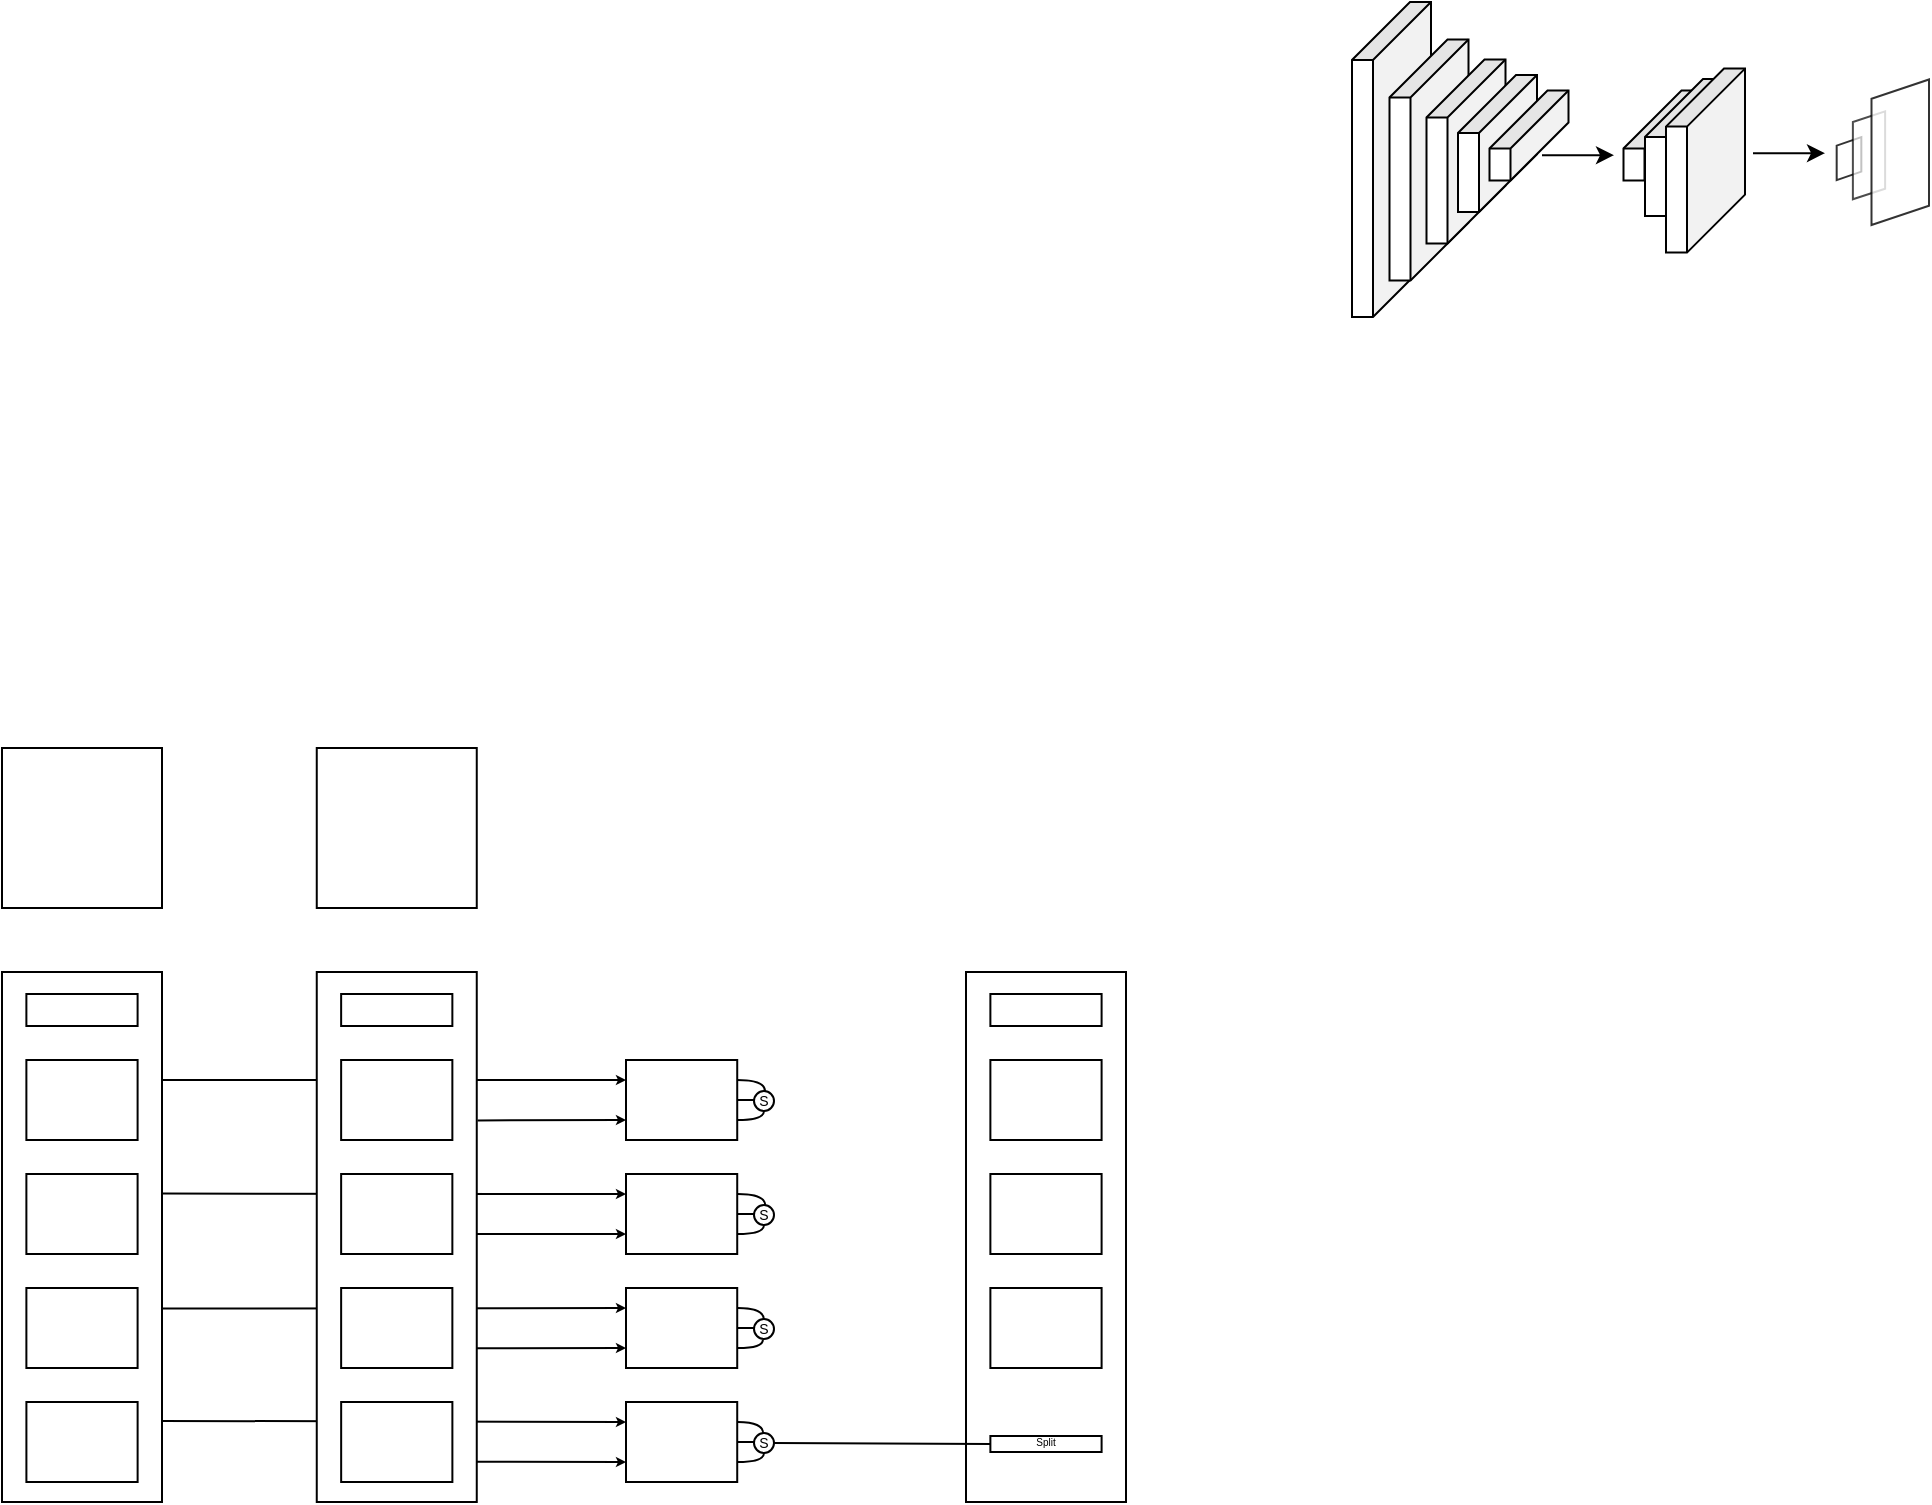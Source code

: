 <mxfile version="24.8.3">
  <diagram name="第 1 页" id="Jaq1JRCkrECC7zMK7oo5">
    <mxGraphModel dx="1462" dy="317" grid="1" gridSize="10" guides="1" tooltips="1" connect="1" arrows="1" fold="1" page="1" pageScale="1" pageWidth="827" pageHeight="1169" background="none" math="0" shadow="0">
      <root>
        <mxCell id="0" />
        <mxCell id="1" parent="0" />
        <mxCell id="ckDsBdBry1wg4cDhe6d8-78" value="" style="endArrow=classic;html=1;rounded=0;endSize=2;entryX=0;entryY=0.25;entryDx=0;entryDy=0;exitX=1.006;exitY=0.635;exitDx=0;exitDy=0;exitPerimeter=0;" edge="1" parent="1" source="ckDsBdBry1wg4cDhe6d8-23" target="ckDsBdBry1wg4cDhe6d8-30">
          <mxGeometry width="50" height="50" relative="1" as="geometry">
            <mxPoint x="-290" y="1568" as="sourcePoint" />
            <mxPoint x="30" y="1570" as="targetPoint" />
          </mxGeometry>
        </mxCell>
        <mxCell id="ckDsBdBry1wg4cDhe6d8-80" value="" style="endArrow=classic;html=1;rounded=0;endSize=2;entryX=0;entryY=0.25;entryDx=0;entryDy=0;exitX=1.004;exitY=0.847;exitDx=0;exitDy=0;exitPerimeter=0;" edge="1" parent="1" source="ckDsBdBry1wg4cDhe6d8-23" target="ckDsBdBry1wg4cDhe6d8-43">
          <mxGeometry width="50" height="50" relative="1" as="geometry">
            <mxPoint x="-290" y="1625" as="sourcePoint" />
            <mxPoint x="52.2" y="1634.86" as="targetPoint" />
          </mxGeometry>
        </mxCell>
        <mxCell id="ckDsBdBry1wg4cDhe6d8-77" value="" style="endArrow=classic;html=1;rounded=0;exitX=1;exitY=0.75;exitDx=0;exitDy=0;curved=0;strokeColor=default;strokeWidth=1;jumpStyle=none;endSize=2;entryX=0;entryY=0.75;entryDx=0;entryDy=0;" edge="1" parent="1" source="ckDsBdBry1wg4cDhe6d8-29" target="ckDsBdBry1wg4cDhe6d8-40">
          <mxGeometry width="50" height="50" relative="1" as="geometry">
            <mxPoint x="-134.62" y="1532.43" as="sourcePoint" />
            <mxPoint x="-25.62" y="1530" as="targetPoint" />
          </mxGeometry>
        </mxCell>
        <mxCell id="ckDsBdBry1wg4cDhe6d8-76" value="" style="endArrow=classic;html=1;rounded=0;endSize=2;entryX=0;entryY=0.25;entryDx=0;entryDy=0;exitX=0.999;exitY=0.418;exitDx=0;exitDy=0;exitPerimeter=0;" edge="1" parent="1" source="ckDsBdBry1wg4cDhe6d8-23" target="ckDsBdBry1wg4cDhe6d8-40">
          <mxGeometry width="50" height="50" relative="1" as="geometry">
            <mxPoint x="-290" y="1511" as="sourcePoint" />
            <mxPoint x="30" y="1510" as="targetPoint" />
          </mxGeometry>
        </mxCell>
        <mxCell id="ckDsBdBry1wg4cDhe6d8-48" value="" style="endArrow=classic;html=1;rounded=0;exitX=1;exitY=0.25;exitDx=0;exitDy=0;entryX=0;entryY=0.25;entryDx=0;entryDy=0;endSize=2;" edge="1" parent="1" target="ckDsBdBry1wg4cDhe6d8-39">
          <mxGeometry width="50" height="50" relative="1" as="geometry">
            <mxPoint x="-359.81" y="1454" as="sourcePoint" />
            <mxPoint x="-15.61" y="1454" as="targetPoint" />
          </mxGeometry>
        </mxCell>
        <mxCell id="ckDsBdBry1wg4cDhe6d8-1" value="" style="shape=cube;whiteSpace=wrap;html=1;boundedLbl=1;backgroundOutline=1;darkOpacity=0.05;darkOpacity2=0.1;size=29;rotation=90;" vertex="1" parent="1">
          <mxGeometry x="244" y="974" width="157.5" height="39.5" as="geometry" />
        </mxCell>
        <mxCell id="ckDsBdBry1wg4cDhe6d8-2" value="" style="shape=cube;whiteSpace=wrap;html=1;boundedLbl=1;backgroundOutline=1;darkOpacity=0.05;darkOpacity2=0.1;size=29;rotation=90;" vertex="1" parent="1">
          <mxGeometry x="281.25" y="974.25" width="120.5" height="39.5" as="geometry" />
        </mxCell>
        <mxCell id="ckDsBdBry1wg4cDhe6d8-3" value="" style="shape=cube;whiteSpace=wrap;html=1;boundedLbl=1;backgroundOutline=1;darkOpacity=0.05;darkOpacity2=0.1;size=29;rotation=90;" vertex="1" parent="1">
          <mxGeometry x="314" y="970" width="92" height="39.5" as="geometry" />
        </mxCell>
        <mxCell id="ckDsBdBry1wg4cDhe6d8-4" value="" style="shape=cube;whiteSpace=wrap;html=1;boundedLbl=1;backgroundOutline=1;darkOpacity=0.05;darkOpacity2=0.1;size=29;rotation=90;" vertex="1" parent="1">
          <mxGeometry x="341.5" y="966" width="68.5" height="39.5" as="geometry" />
        </mxCell>
        <mxCell id="ckDsBdBry1wg4cDhe6d8-5" value="" style="shape=cube;whiteSpace=wrap;html=1;boundedLbl=1;backgroundOutline=1;darkOpacity=0.05;darkOpacity2=0.1;size=29;rotation=90;" vertex="1" parent="1">
          <mxGeometry x="369" y="962" width="45" height="39.5" as="geometry" />
        </mxCell>
        <mxCell id="ckDsBdBry1wg4cDhe6d8-6" value="" style="shape=cube;whiteSpace=wrap;html=1;boundedLbl=1;backgroundOutline=1;darkOpacity=0.05;darkOpacity2=0.1;size=29;rotation=90;" vertex="1" parent="1">
          <mxGeometry x="436" y="962" width="45" height="39.5" as="geometry" />
        </mxCell>
        <mxCell id="ckDsBdBry1wg4cDhe6d8-7" value="" style="shape=cube;whiteSpace=wrap;html=1;boundedLbl=1;backgroundOutline=1;darkOpacity=0.05;darkOpacity2=0.1;size=29;rotation=90;" vertex="1" parent="1">
          <mxGeometry x="435" y="968" width="68.5" height="39.5" as="geometry" />
        </mxCell>
        <mxCell id="ckDsBdBry1wg4cDhe6d8-8" value="" style="shape=cube;whiteSpace=wrap;html=1;boundedLbl=1;backgroundOutline=1;darkOpacity=0.05;darkOpacity2=0.1;size=29;rotation=90;" vertex="1" parent="1">
          <mxGeometry x="446.5" y="967" width="68.5" height="37.5" as="geometry" />
        </mxCell>
        <mxCell id="ckDsBdBry1wg4cDhe6d8-9" value="" style="shape=cube;whiteSpace=wrap;html=1;boundedLbl=1;backgroundOutline=1;darkOpacity=0.05;darkOpacity2=0.1;size=29;rotation=90;" vertex="1" parent="1">
          <mxGeometry x="433.75" y="974.55" width="92" height="39.5" as="geometry" />
        </mxCell>
        <mxCell id="ckDsBdBry1wg4cDhe6d8-10" value="" style="endArrow=classic;html=1;rounded=0;" edge="1" parent="1">
          <mxGeometry width="50" height="50" relative="1" as="geometry">
            <mxPoint x="398" y="991.58" as="sourcePoint" />
            <mxPoint x="434" y="991.58" as="targetPoint" />
          </mxGeometry>
        </mxCell>
        <mxCell id="ckDsBdBry1wg4cDhe6d8-11" value="" style="endArrow=classic;html=1;rounded=0;" edge="1" parent="1">
          <mxGeometry width="50" height="50" relative="1" as="geometry">
            <mxPoint x="503.5" y="990.58" as="sourcePoint" />
            <mxPoint x="539.5" y="990.58" as="targetPoint" />
          </mxGeometry>
        </mxCell>
        <mxCell id="ckDsBdBry1wg4cDhe6d8-12" value="" style="shape=parallelogram;perimeter=parallelogramPerimeter;whiteSpace=wrap;html=1;fixedSize=1;rotation=90;flipH=1;size=4.25;opacity=80;" vertex="1" parent="1">
          <mxGeometry x="540.75" y="987.14" width="21.5" height="12.32" as="geometry" />
        </mxCell>
        <mxCell id="ckDsBdBry1wg4cDhe6d8-13" value="" style="shape=parallelogram;perimeter=parallelogramPerimeter;whiteSpace=wrap;html=1;fixedSize=1;rotation=90;flipH=1;size=5.317;textOpacity=10;opacity=70;" vertex="1" parent="1">
          <mxGeometry x="539.5" y="983.59" width="44" height="16.12" as="geometry" />
        </mxCell>
        <mxCell id="ckDsBdBry1wg4cDhe6d8-14" value="" style="shape=parallelogram;perimeter=parallelogramPerimeter;whiteSpace=wrap;html=1;fixedSize=1;rotation=90;flipH=1;size=9.625;textOpacity=0;opacity=80;" vertex="1" parent="1">
          <mxGeometry x="540.75" y="975.75" width="72.75" height="28.75" as="geometry" />
        </mxCell>
        <mxCell id="ckDsBdBry1wg4cDhe6d8-15" value="" style="whiteSpace=wrap;html=1;aspect=fixed;" vertex="1" parent="1">
          <mxGeometry x="-372" y="1288" width="80" height="80" as="geometry" />
        </mxCell>
        <mxCell id="ckDsBdBry1wg4cDhe6d8-16" value="" style="whiteSpace=wrap;html=1;aspect=fixed;" vertex="1" parent="1">
          <mxGeometry x="-214.62" y="1288" width="80" height="80" as="geometry" />
        </mxCell>
        <mxCell id="ckDsBdBry1wg4cDhe6d8-105" style="edgeStyle=orthogonalEdgeStyle;curved=1;rounded=0;orthogonalLoop=1;jettySize=auto;html=1;exitX=1;exitY=0.5;exitDx=0;exitDy=0;entryX=0;entryY=0.5;entryDx=0;entryDy=0;endArrow=none;endFill=0;" edge="1" parent="1" source="ckDsBdBry1wg4cDhe6d8-39" target="ckDsBdBry1wg4cDhe6d8-85">
          <mxGeometry relative="1" as="geometry" />
        </mxCell>
        <mxCell id="ckDsBdBry1wg4cDhe6d8-108" style="edgeStyle=orthogonalEdgeStyle;curved=1;rounded=0;orthogonalLoop=1;jettySize=auto;html=1;exitX=1;exitY=0.75;exitDx=0;exitDy=0;endArrow=none;endFill=0;entryX=0.5;entryY=1;entryDx=0;entryDy=0;" edge="1" parent="1" source="ckDsBdBry1wg4cDhe6d8-39" target="ckDsBdBry1wg4cDhe6d8-83">
          <mxGeometry relative="1" as="geometry">
            <mxPoint x="10" y="1480" as="targetPoint" />
          </mxGeometry>
        </mxCell>
        <mxCell id="ckDsBdBry1wg4cDhe6d8-39" value="" style="rounded=0;whiteSpace=wrap;html=1;" vertex="1" parent="1">
          <mxGeometry x="-60.0" y="1444" width="55.61" height="40" as="geometry" />
        </mxCell>
        <mxCell id="ckDsBdBry1wg4cDhe6d8-40" value="" style="rounded=0;whiteSpace=wrap;html=1;" vertex="1" parent="1">
          <mxGeometry x="-60.0" y="1501" width="55.61" height="40" as="geometry" />
        </mxCell>
        <mxCell id="ckDsBdBry1wg4cDhe6d8-26" value="" style="rounded=0;whiteSpace=wrap;html=1;" vertex="1" parent="1">
          <mxGeometry x="-214.62" y="1400" width="80" height="265" as="geometry" />
        </mxCell>
        <mxCell id="ckDsBdBry1wg4cDhe6d8-27" value="" style="rounded=0;whiteSpace=wrap;html=1;" vertex="1" parent="1">
          <mxGeometry x="-202.43" y="1411" width="55.61" height="16" as="geometry" />
        </mxCell>
        <mxCell id="ckDsBdBry1wg4cDhe6d8-28" value="" style="rounded=0;whiteSpace=wrap;html=1;" vertex="1" parent="1">
          <mxGeometry x="-202.43" y="1444" width="55.61" height="40" as="geometry" />
        </mxCell>
        <mxCell id="ckDsBdBry1wg4cDhe6d8-29" value="" style="rounded=0;whiteSpace=wrap;html=1;" vertex="1" parent="1">
          <mxGeometry x="-202.43" y="1501" width="55.61" height="40" as="geometry" />
        </mxCell>
        <mxCell id="ckDsBdBry1wg4cDhe6d8-30" value="" style="rounded=0;whiteSpace=wrap;html=1;" vertex="1" parent="1">
          <mxGeometry x="-60.0" y="1558" width="55.61" height="40" as="geometry" />
        </mxCell>
        <mxCell id="ckDsBdBry1wg4cDhe6d8-31" value="" style="rounded=0;whiteSpace=wrap;html=1;" vertex="1" parent="1">
          <mxGeometry x="-202.42" y="1615" width="55.61" height="40" as="geometry" />
        </mxCell>
        <mxCell id="ckDsBdBry1wg4cDhe6d8-42" value="" style="rounded=0;whiteSpace=wrap;html=1;" vertex="1" parent="1">
          <mxGeometry x="-202.43" y="1558" width="55.61" height="40" as="geometry" />
        </mxCell>
        <mxCell id="ckDsBdBry1wg4cDhe6d8-23" value="" style="rounded=0;whiteSpace=wrap;html=1;" vertex="1" parent="1">
          <mxGeometry x="-372" y="1400" width="80" height="265" as="geometry" />
        </mxCell>
        <mxCell id="ckDsBdBry1wg4cDhe6d8-17" value="" style="rounded=0;whiteSpace=wrap;html=1;" vertex="1" parent="1">
          <mxGeometry x="-359.81" y="1411" width="55.61" height="16" as="geometry" />
        </mxCell>
        <mxCell id="ckDsBdBry1wg4cDhe6d8-18" value="" style="rounded=0;whiteSpace=wrap;html=1;" vertex="1" parent="1">
          <mxGeometry x="-359.81" y="1444" width="55.61" height="40" as="geometry" />
        </mxCell>
        <mxCell id="ckDsBdBry1wg4cDhe6d8-19" value="" style="rounded=0;whiteSpace=wrap;html=1;" vertex="1" parent="1">
          <mxGeometry x="-359.81" y="1501" width="55.61" height="40" as="geometry" />
        </mxCell>
        <mxCell id="ckDsBdBry1wg4cDhe6d8-20" value="" style="rounded=0;whiteSpace=wrap;html=1;" vertex="1" parent="1">
          <mxGeometry x="-359.81" y="1558" width="55.61" height="40" as="geometry" />
        </mxCell>
        <mxCell id="ckDsBdBry1wg4cDhe6d8-21" value="" style="rounded=0;whiteSpace=wrap;html=1;" vertex="1" parent="1">
          <mxGeometry x="-359.8" y="1615" width="55.61" height="40" as="geometry" />
        </mxCell>
        <mxCell id="ckDsBdBry1wg4cDhe6d8-43" value="" style="rounded=0;whiteSpace=wrap;html=1;" vertex="1" parent="1">
          <mxGeometry x="-60.0" y="1615" width="55.61" height="40" as="geometry" />
        </mxCell>
        <mxCell id="ckDsBdBry1wg4cDhe6d8-49" value="" style="endArrow=classic;html=1;rounded=0;entryX=0;entryY=0.75;entryDx=0;entryDy=0;exitX=1.005;exitY=0.28;exitDx=0;exitDy=0;exitPerimeter=0;curved=0;strokeColor=default;strokeWidth=1;jumpStyle=none;endSize=2;" edge="1" parent="1" source="ckDsBdBry1wg4cDhe6d8-26" target="ckDsBdBry1wg4cDhe6d8-39">
          <mxGeometry width="50" height="50" relative="1" as="geometry">
            <mxPoint x="-135.62" y="1474" as="sourcePoint" />
            <mxPoint x="-42.52" y="1510" as="targetPoint" />
          </mxGeometry>
        </mxCell>
        <mxCell id="ckDsBdBry1wg4cDhe6d8-79" value="" style="endArrow=classic;html=1;rounded=0;entryX=0;entryY=0.75;entryDx=0;entryDy=0;exitX=0.999;exitY=0.71;exitDx=0;exitDy=0;exitPerimeter=0;curved=0;strokeColor=default;strokeWidth=1;jumpStyle=none;endSize=2;" edge="1" parent="1" source="ckDsBdBry1wg4cDhe6d8-26" target="ckDsBdBry1wg4cDhe6d8-30">
          <mxGeometry width="50" height="50" relative="1" as="geometry">
            <mxPoint x="-134.62" y="1590" as="sourcePoint" />
            <mxPoint x="-15.62" y="1590" as="targetPoint" />
          </mxGeometry>
        </mxCell>
        <mxCell id="ckDsBdBry1wg4cDhe6d8-81" value="" style="endArrow=classic;html=1;rounded=0;endSize=2;entryX=0;entryY=0.75;entryDx=0;entryDy=0;exitX=1.001;exitY=0.924;exitDx=0;exitDy=0;exitPerimeter=0;" edge="1" parent="1" source="ckDsBdBry1wg4cDhe6d8-26" target="ckDsBdBry1wg4cDhe6d8-43">
          <mxGeometry width="50" height="50" relative="1" as="geometry">
            <mxPoint x="-125.62" y="1645" as="sourcePoint" />
            <mxPoint x="-43.62" y="1650" as="targetPoint" />
          </mxGeometry>
        </mxCell>
        <mxCell id="ckDsBdBry1wg4cDhe6d8-90" value="" style="group" vertex="1" connectable="0" parent="1">
          <mxGeometry x="4.0" y="1457" width="10" height="12.5" as="geometry" />
        </mxCell>
        <mxCell id="ckDsBdBry1wg4cDhe6d8-85" value="" style="ellipse;whiteSpace=wrap;html=1;aspect=fixed;" vertex="1" parent="ckDsBdBry1wg4cDhe6d8-90">
          <mxGeometry y="2.5" width="10" height="10" as="geometry" />
        </mxCell>
        <mxCell id="ckDsBdBry1wg4cDhe6d8-83" value="&lt;font style=&quot;font-size: 7px;&quot;&gt;S&lt;/font&gt;" style="text;html=1;align=center;verticalAlign=middle;whiteSpace=wrap;rounded=0;" vertex="1" parent="ckDsBdBry1wg4cDhe6d8-90">
          <mxGeometry x="1.88" width="6.25" height="12.5" as="geometry" />
        </mxCell>
        <mxCell id="ckDsBdBry1wg4cDhe6d8-130" style="edgeStyle=orthogonalEdgeStyle;curved=1;rounded=0;orthogonalLoop=1;jettySize=auto;html=1;exitX=1;exitY=0.25;exitDx=0;exitDy=0;endArrow=none;endFill=0;entryX=0.58;entryY=0.205;entryDx=0;entryDy=0;entryPerimeter=0;" edge="1" parent="1" source="ckDsBdBry1wg4cDhe6d8-39" target="ckDsBdBry1wg4cDhe6d8-83">
          <mxGeometry relative="1" as="geometry">
            <mxPoint x="20" y="1460" as="targetPoint" />
            <Array as="points">
              <mxPoint x="9" y="1454" />
            </Array>
          </mxGeometry>
        </mxCell>
        <mxCell id="ckDsBdBry1wg4cDhe6d8-117" style="edgeStyle=orthogonalEdgeStyle;curved=1;rounded=0;orthogonalLoop=1;jettySize=auto;html=1;exitX=1;exitY=0.5;exitDx=0;exitDy=0;entryX=0;entryY=0.5;entryDx=0;entryDy=0;endArrow=none;endFill=0;" edge="1" parent="1" target="ckDsBdBry1wg4cDhe6d8-120">
          <mxGeometry relative="1" as="geometry">
            <mxPoint x="-4" y="1521" as="sourcePoint" />
          </mxGeometry>
        </mxCell>
        <mxCell id="ckDsBdBry1wg4cDhe6d8-118" style="edgeStyle=orthogonalEdgeStyle;curved=1;rounded=0;orthogonalLoop=1;jettySize=auto;html=1;exitX=1;exitY=0.75;exitDx=0;exitDy=0;entryX=0.5;entryY=1;entryDx=0;entryDy=0;endArrow=none;endFill=0;" edge="1" parent="1" target="ckDsBdBry1wg4cDhe6d8-121">
          <mxGeometry relative="1" as="geometry">
            <mxPoint x="-4" y="1531" as="sourcePoint" />
          </mxGeometry>
        </mxCell>
        <mxCell id="ckDsBdBry1wg4cDhe6d8-119" value="" style="group" vertex="1" connectable="0" parent="1">
          <mxGeometry x="4.0" y="1514" width="10" height="12.5" as="geometry" />
        </mxCell>
        <mxCell id="ckDsBdBry1wg4cDhe6d8-120" value="" style="ellipse;whiteSpace=wrap;html=1;aspect=fixed;" vertex="1" parent="ckDsBdBry1wg4cDhe6d8-119">
          <mxGeometry y="2.5" width="10" height="10" as="geometry" />
        </mxCell>
        <mxCell id="ckDsBdBry1wg4cDhe6d8-121" value="&lt;font style=&quot;font-size: 7px;&quot;&gt;S&lt;/font&gt;" style="text;html=1;align=center;verticalAlign=middle;whiteSpace=wrap;rounded=0;" vertex="1" parent="ckDsBdBry1wg4cDhe6d8-119">
          <mxGeometry x="1.88" width="6.25" height="12.5" as="geometry" />
        </mxCell>
        <mxCell id="ckDsBdBry1wg4cDhe6d8-122" style="edgeStyle=orthogonalEdgeStyle;curved=1;rounded=0;orthogonalLoop=1;jettySize=auto;html=1;exitX=1;exitY=0.25;exitDx=0;exitDy=0;endArrow=none;endFill=0;entryX=0.598;entryY=0.222;entryDx=0;entryDy=0;entryPerimeter=0;" edge="1" parent="1" target="ckDsBdBry1wg4cDhe6d8-121">
          <mxGeometry relative="1" as="geometry">
            <mxPoint x="-4" y="1511" as="sourcePoint" />
            <mxPoint x="9" y="1517" as="targetPoint" />
            <Array as="points">
              <mxPoint x="10" y="1511" />
            </Array>
          </mxGeometry>
        </mxCell>
        <mxCell id="ckDsBdBry1wg4cDhe6d8-132" value="" style="group" vertex="1" connectable="0" parent="1">
          <mxGeometry x="-4" y="1568" width="18.0" height="20" as="geometry" />
        </mxCell>
        <mxCell id="ckDsBdBry1wg4cDhe6d8-124" style="edgeStyle=orthogonalEdgeStyle;curved=1;rounded=0;orthogonalLoop=1;jettySize=auto;html=1;exitX=1;exitY=0.5;exitDx=0;exitDy=0;entryX=0;entryY=0.5;entryDx=0;entryDy=0;endArrow=none;endFill=0;" edge="1" parent="ckDsBdBry1wg4cDhe6d8-132" target="ckDsBdBry1wg4cDhe6d8-127">
          <mxGeometry relative="1" as="geometry">
            <mxPoint y="10" as="sourcePoint" />
          </mxGeometry>
        </mxCell>
        <mxCell id="ckDsBdBry1wg4cDhe6d8-125" style="edgeStyle=orthogonalEdgeStyle;curved=1;rounded=0;orthogonalLoop=1;jettySize=auto;html=1;exitX=1;exitY=0.75;exitDx=0;exitDy=0;entryX=0.413;entryY=1.029;entryDx=0;entryDy=0;endArrow=none;endFill=0;entryPerimeter=0;" edge="1" parent="ckDsBdBry1wg4cDhe6d8-132" target="ckDsBdBry1wg4cDhe6d8-128">
          <mxGeometry relative="1" as="geometry">
            <mxPoint y="20" as="sourcePoint" />
          </mxGeometry>
        </mxCell>
        <mxCell id="ckDsBdBry1wg4cDhe6d8-126" value="" style="group" vertex="1" connectable="0" parent="ckDsBdBry1wg4cDhe6d8-132">
          <mxGeometry x="8.0" y="3" width="10" height="12.5" as="geometry" />
        </mxCell>
        <mxCell id="ckDsBdBry1wg4cDhe6d8-127" value="" style="ellipse;whiteSpace=wrap;html=1;aspect=fixed;" vertex="1" parent="ckDsBdBry1wg4cDhe6d8-126">
          <mxGeometry y="2.5" width="10" height="10" as="geometry" />
        </mxCell>
        <mxCell id="ckDsBdBry1wg4cDhe6d8-128" value="&lt;font style=&quot;font-size: 7px;&quot;&gt;S&lt;/font&gt;" style="text;html=1;align=center;verticalAlign=middle;whiteSpace=wrap;rounded=0;" vertex="1" parent="ckDsBdBry1wg4cDhe6d8-126">
          <mxGeometry x="1.88" width="6.25" height="12.5" as="geometry" />
        </mxCell>
        <mxCell id="ckDsBdBry1wg4cDhe6d8-129" style="edgeStyle=orthogonalEdgeStyle;curved=1;rounded=0;orthogonalLoop=1;jettySize=auto;html=1;exitX=1;exitY=0.25;exitDx=0;exitDy=0;endArrow=none;endFill=0;" edge="1" parent="ckDsBdBry1wg4cDhe6d8-132">
          <mxGeometry relative="1" as="geometry">
            <mxPoint as="sourcePoint" />
            <mxPoint x="13" y="6" as="targetPoint" />
          </mxGeometry>
        </mxCell>
        <mxCell id="ckDsBdBry1wg4cDhe6d8-133" style="edgeStyle=orthogonalEdgeStyle;curved=1;rounded=0;orthogonalLoop=1;jettySize=auto;html=1;exitX=1;exitY=0.5;exitDx=0;exitDy=0;entryX=0;entryY=0.5;entryDx=0;entryDy=0;endArrow=none;endFill=0;" edge="1" parent="1" target="ckDsBdBry1wg4cDhe6d8-136">
          <mxGeometry relative="1" as="geometry">
            <mxPoint x="-4" y="1635" as="sourcePoint" />
          </mxGeometry>
        </mxCell>
        <mxCell id="ckDsBdBry1wg4cDhe6d8-134" style="edgeStyle=orthogonalEdgeStyle;curved=1;rounded=0;orthogonalLoop=1;jettySize=auto;html=1;exitX=1;exitY=0.75;exitDx=0;exitDy=0;entryX=0.5;entryY=1;entryDx=0;entryDy=0;endArrow=none;endFill=0;" edge="1" parent="1" target="ckDsBdBry1wg4cDhe6d8-137">
          <mxGeometry relative="1" as="geometry">
            <mxPoint x="-4" y="1645" as="sourcePoint" />
          </mxGeometry>
        </mxCell>
        <mxCell id="ckDsBdBry1wg4cDhe6d8-135" value="" style="group" vertex="1" connectable="0" parent="1">
          <mxGeometry x="4.0" y="1628" width="10" height="12.5" as="geometry" />
        </mxCell>
        <mxCell id="ckDsBdBry1wg4cDhe6d8-136" value="" style="ellipse;whiteSpace=wrap;html=1;aspect=fixed;" vertex="1" parent="ckDsBdBry1wg4cDhe6d8-135">
          <mxGeometry y="2.5" width="10" height="10" as="geometry" />
        </mxCell>
        <mxCell id="ckDsBdBry1wg4cDhe6d8-137" value="&lt;font style=&quot;font-size: 7px;&quot;&gt;S&lt;/font&gt;" style="text;html=1;align=center;verticalAlign=middle;whiteSpace=wrap;rounded=0;" vertex="1" parent="ckDsBdBry1wg4cDhe6d8-135">
          <mxGeometry x="1.88" width="6.25" height="12.5" as="geometry" />
        </mxCell>
        <mxCell id="ckDsBdBry1wg4cDhe6d8-138" style="edgeStyle=orthogonalEdgeStyle;curved=1;rounded=0;orthogonalLoop=1;jettySize=auto;html=1;exitX=1;exitY=0.25;exitDx=0;exitDy=0;entryX=0.446;entryY=0.24;entryDx=0;entryDy=0;entryPerimeter=0;endArrow=none;endFill=0;" edge="1" parent="1" target="ckDsBdBry1wg4cDhe6d8-137">
          <mxGeometry relative="1" as="geometry">
            <mxPoint x="-4" y="1625" as="sourcePoint" />
          </mxGeometry>
        </mxCell>
        <mxCell id="ckDsBdBry1wg4cDhe6d8-140" value="" style="rounded=0;whiteSpace=wrap;html=1;" vertex="1" parent="1">
          <mxGeometry x="110" y="1400" width="80" height="265" as="geometry" />
        </mxCell>
        <mxCell id="ckDsBdBry1wg4cDhe6d8-141" value="" style="rounded=0;whiteSpace=wrap;html=1;" vertex="1" parent="1">
          <mxGeometry x="122.19" y="1411" width="55.61" height="16" as="geometry" />
        </mxCell>
        <mxCell id="ckDsBdBry1wg4cDhe6d8-142" value="" style="rounded=0;whiteSpace=wrap;html=1;" vertex="1" parent="1">
          <mxGeometry x="122.19" y="1444" width="55.61" height="40" as="geometry" />
        </mxCell>
        <mxCell id="ckDsBdBry1wg4cDhe6d8-143" value="" style="rounded=0;whiteSpace=wrap;html=1;" vertex="1" parent="1">
          <mxGeometry x="122.19" y="1501" width="55.61" height="40" as="geometry" />
        </mxCell>
        <mxCell id="ckDsBdBry1wg4cDhe6d8-144" value="&lt;div&gt;&lt;font style=&quot;font-size: 5px;&quot;&gt;&lt;br&gt;&lt;/font&gt;&lt;/div&gt;&lt;font style=&quot;font-size: 5px;&quot;&gt;&lt;div&gt;&lt;font style=&quot;font-size: 5px;&quot;&gt;&lt;br&gt;&lt;/font&gt;&lt;/div&gt;&lt;div&gt;&lt;font style=&quot;font-size: 5px;&quot;&gt;&lt;br&gt;&lt;/font&gt;&lt;/div&gt;&lt;div&gt;&lt;font style=&quot;font-size: 5px;&quot;&gt;&lt;br&gt;&lt;/font&gt;&lt;/div&gt;&lt;div&gt;&lt;font style=&quot;font-size: 5px;&quot;&gt;&lt;br&gt;&lt;/font&gt;&lt;/div&gt;&lt;br&gt;&lt;br&gt;&lt;br&gt;&lt;br&gt;&lt;br&gt;&lt;br&gt;&lt;br&gt;&lt;div style=&quot;&quot;&gt;&lt;span style=&quot;background-color: initial;&quot;&gt;&lt;br&gt;&lt;/span&gt;&lt;/div&gt;&lt;div style=&quot;&quot;&gt;&lt;span style=&quot;background-color: initial;&quot;&gt;Split&lt;/span&gt;&lt;/div&gt;&lt;/font&gt;" style="rounded=0;whiteSpace=wrap;html=1;verticalAlign=bottom;" vertex="1" parent="1">
          <mxGeometry x="122.19" y="1632" width="55.61" height="8" as="geometry" />
        </mxCell>
        <mxCell id="ckDsBdBry1wg4cDhe6d8-145" value="" style="rounded=0;whiteSpace=wrap;html=1;" vertex="1" parent="1">
          <mxGeometry x="122.19" y="1558" width="55.61" height="40" as="geometry" />
        </mxCell>
        <mxCell id="ckDsBdBry1wg4cDhe6d8-149" style="edgeStyle=none;rounded=0;orthogonalLoop=1;jettySize=auto;html=1;exitX=1;exitY=0.5;exitDx=0;exitDy=0;entryX=0;entryY=0.5;entryDx=0;entryDy=0;endArrow=none;endFill=0;" edge="1" parent="1" source="ckDsBdBry1wg4cDhe6d8-136" target="ckDsBdBry1wg4cDhe6d8-144">
          <mxGeometry relative="1" as="geometry" />
        </mxCell>
      </root>
    </mxGraphModel>
  </diagram>
</mxfile>
